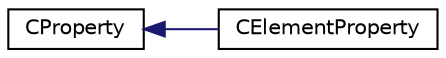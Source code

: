 digraph "Graphical Class Hierarchy"
{
 // LATEX_PDF_SIZE
  edge [fontname="Helvetica",fontsize="10",labelfontname="Helvetica",labelfontsize="10"];
  node [fontname="Helvetica",fontsize="10",shape=record];
  rankdir="LR";
  Node0 [label="CProperty",height=0.2,width=0.4,color="black", fillcolor="white", style="filled",URL="$classCProperty.html",tooltip="Base class for defining element properties."];
  Node0 -> Node1 [dir="back",color="midnightblue",fontsize="10",style="solid",fontname="Helvetica"];
  Node1 [label="CElementProperty",height=0.2,width=0.4,color="black", fillcolor="white", style="filled",URL="$classCElementProperty.html",tooltip="Class for defining element properties for the structural solver."];
}
